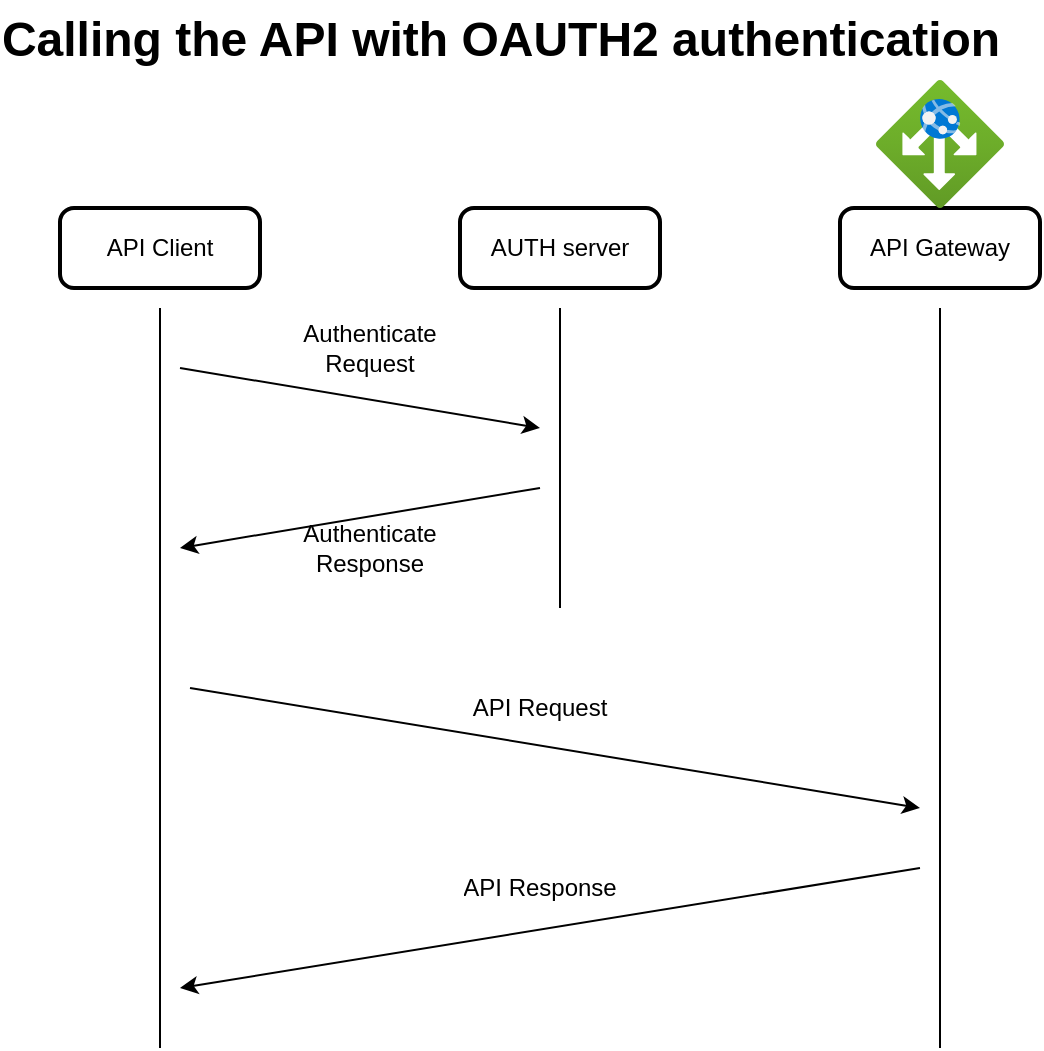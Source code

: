 <mxfile version="15.8.7" type="device"><diagram id="UryS6pTlfzw1DXoIP0N_" name="OAUTH2Request"><mxGraphModel dx="823" dy="690" grid="1" gridSize="10" guides="1" tooltips="1" connect="1" arrows="1" fold="1" page="1" pageScale="1" pageWidth="850" pageHeight="1100" math="0" shadow="0"><root><mxCell id="0"/><mxCell id="1" parent="0"/><mxCell id="hSo9NqpS4Fs9bso782LE-1" value="API Client" style="rounded=1;whiteSpace=wrap;html=1;absoluteArcSize=1;arcSize=14;strokeWidth=2;" vertex="1" parent="1"><mxGeometry x="80" y="120" width="100" height="40" as="geometry"/></mxCell><mxCell id="hSo9NqpS4Fs9bso782LE-2" value="AUTH server" style="rounded=1;whiteSpace=wrap;html=1;absoluteArcSize=1;arcSize=14;strokeWidth=2;" vertex="1" parent="1"><mxGeometry x="280" y="120" width="100" height="40" as="geometry"/></mxCell><mxCell id="hSo9NqpS4Fs9bso782LE-3" value="API Gateway" style="rounded=1;whiteSpace=wrap;html=1;absoluteArcSize=1;arcSize=14;strokeWidth=2;" vertex="1" parent="1"><mxGeometry x="470" y="120" width="100" height="40" as="geometry"/></mxCell><mxCell id="hSo9NqpS4Fs9bso782LE-4" value="" style="line;strokeWidth=1;direction=south;html=1;perimeter=backbonePerimeter;points=[];outlineConnect=0;" vertex="1" parent="1"><mxGeometry x="125" y="170" width="10" height="370" as="geometry"/></mxCell><mxCell id="hSo9NqpS4Fs9bso782LE-5" value="" style="line;strokeWidth=1;direction=south;html=1;perimeter=backbonePerimeter;points=[];outlineConnect=0;" vertex="1" parent="1"><mxGeometry x="325" y="170" width="10" height="150" as="geometry"/></mxCell><mxCell id="hSo9NqpS4Fs9bso782LE-6" value="" style="aspect=fixed;html=1;points=[];align=center;image;fontSize=12;image=img/lib/azure2/networking/Application_Gateways.svg;strokeWidth=1;" vertex="1" parent="1"><mxGeometry x="488" y="56" width="64" height="64" as="geometry"/></mxCell><mxCell id="hSo9NqpS4Fs9bso782LE-7" value="" style="endArrow=classic;html=1;rounded=0;" edge="1" parent="1"><mxGeometry width="50" height="50" relative="1" as="geometry"><mxPoint x="140" y="200" as="sourcePoint"/><mxPoint x="320" y="230" as="targetPoint"/></mxGeometry></mxCell><mxCell id="hSo9NqpS4Fs9bso782LE-8" value="" style="endArrow=classic;html=1;rounded=0;" edge="1" parent="1"><mxGeometry width="50" height="50" relative="1" as="geometry"><mxPoint x="320" y="260" as="sourcePoint"/><mxPoint x="140" y="290" as="targetPoint"/></mxGeometry></mxCell><mxCell id="hSo9NqpS4Fs9bso782LE-9" value="" style="line;strokeWidth=1;direction=south;html=1;perimeter=backbonePerimeter;points=[];outlineConnect=0;" vertex="1" parent="1"><mxGeometry x="515" y="170" width="10" height="370" as="geometry"/></mxCell><mxCell id="hSo9NqpS4Fs9bso782LE-10" value="" style="endArrow=classic;html=1;rounded=0;" edge="1" parent="1"><mxGeometry width="50" height="50" relative="1" as="geometry"><mxPoint x="145" y="360" as="sourcePoint"/><mxPoint x="510" y="420" as="targetPoint"/></mxGeometry></mxCell><mxCell id="hSo9NqpS4Fs9bso782LE-11" value="" style="endArrow=classic;html=1;rounded=0;" edge="1" parent="1"><mxGeometry width="50" height="50" relative="1" as="geometry"><mxPoint x="510" y="450" as="sourcePoint"/><mxPoint x="140" y="510" as="targetPoint"/></mxGeometry></mxCell><UserObject label="Authenticate Request" placeholders="1" name="Variable" id="hSo9NqpS4Fs9bso782LE-12"><mxCell style="text;html=1;strokeColor=none;fillColor=none;align=center;verticalAlign=middle;whiteSpace=wrap;overflow=hidden;" vertex="1" parent="1"><mxGeometry x="190" y="170" width="90" height="40" as="geometry"/></mxCell></UserObject><UserObject label="API Request" placeholders="1" name="Variable" id="hSo9NqpS4Fs9bso782LE-13"><mxCell style="text;html=1;strokeColor=none;fillColor=none;align=center;verticalAlign=middle;whiteSpace=wrap;overflow=hidden;" vertex="1" parent="1"><mxGeometry x="280" y="360" width="80" height="20" as="geometry"/></mxCell></UserObject><UserObject label="API Response" placeholders="1" name="Variable" id="hSo9NqpS4Fs9bso782LE-14"><mxCell style="text;html=1;strokeColor=none;fillColor=none;align=center;verticalAlign=middle;whiteSpace=wrap;overflow=hidden;" vertex="1" parent="1"><mxGeometry x="280" y="450" width="80" height="20" as="geometry"/></mxCell></UserObject><UserObject label="Authenticate Response" placeholders="1" name="Variable" id="hSo9NqpS4Fs9bso782LE-15"><mxCell style="text;html=1;strokeColor=none;fillColor=none;align=center;verticalAlign=middle;whiteSpace=wrap;overflow=hidden;" vertex="1" parent="1"><mxGeometry x="190" y="270" width="90" height="40" as="geometry"/></mxCell></UserObject><mxCell id="hSo9NqpS4Fs9bso782LE-16" value="Calling the API with OAUTH2 authentication" style="text;strokeColor=none;fillColor=none;html=1;fontSize=24;fontStyle=1;verticalAlign=middle;align=center;" vertex="1" parent="1"><mxGeometry x="250" y="16" width="100" height="40" as="geometry"/></mxCell></root></mxGraphModel></diagram></mxfile>